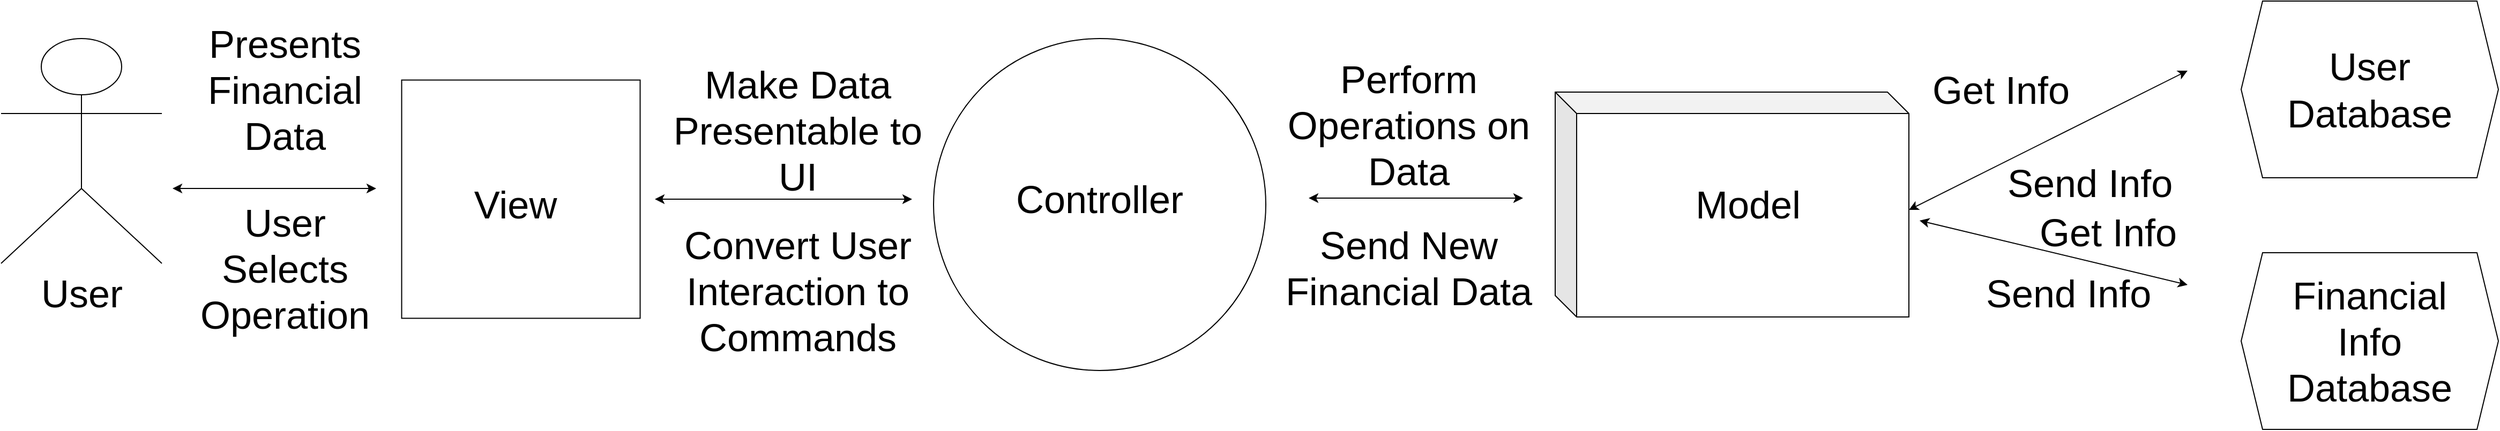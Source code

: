 <mxfile version="22.0.4" type="device">
  <diagram name="Page-1" id="74b105a0-9070-1c63-61bc-23e55f88626e">
    <mxGraphModel dx="3447" dy="1567" grid="1" gridSize="10" guides="1" tooltips="1" connect="1" arrows="1" fold="1" page="1" pageScale="1.5" pageWidth="1169" pageHeight="826" background="none" math="0" shadow="0">
      <root>
        <mxCell id="0" style=";html=1;" />
        <mxCell id="1" style=";html=1;" parent="0" />
        <mxCell id="x6OoS2rPGkejVevYecvU-1" value="&lt;font style=&quot;font-size: 36px;&quot;&gt;User&lt;/font&gt;" style="shape=umlActor;verticalLabelPosition=bottom;verticalAlign=top;html=1;outlineConnect=0;" vertex="1" parent="1">
          <mxGeometry x="390" y="450" width="150" height="210" as="geometry" />
        </mxCell>
        <mxCell id="x6OoS2rPGkejVevYecvU-2" value="" style="endArrow=classic;startArrow=classic;html=1;rounded=0;" edge="1" parent="1">
          <mxGeometry width="50" height="50" relative="1" as="geometry">
            <mxPoint x="550" y="590" as="sourcePoint" />
            <mxPoint x="740" y="590" as="targetPoint" />
          </mxGeometry>
        </mxCell>
        <mxCell id="x6OoS2rPGkejVevYecvU-7" value="" style="endArrow=classic;startArrow=classic;html=1;rounded=0;" edge="1" parent="1">
          <mxGeometry width="50" height="50" relative="1" as="geometry">
            <mxPoint x="1000" y="600" as="sourcePoint" />
            <mxPoint x="1240" y="600" as="targetPoint" />
          </mxGeometry>
        </mxCell>
        <mxCell id="x6OoS2rPGkejVevYecvU-9" value="" style="ellipse;whiteSpace=wrap;html=1;aspect=fixed;" vertex="1" parent="1">
          <mxGeometry x="1260" y="450" width="310" height="310" as="geometry" />
        </mxCell>
        <mxCell id="x6OoS2rPGkejVevYecvU-12" value="&lt;font style=&quot;font-size: 36px;&quot;&gt;Controller&lt;/font&gt;" style="text;html=1;strokeColor=none;fillColor=none;align=center;verticalAlign=middle;whiteSpace=wrap;rounded=0;" vertex="1" parent="1">
          <mxGeometry x="1385" y="585" width="60" height="30" as="geometry" />
        </mxCell>
        <mxCell id="x6OoS2rPGkejVevYecvU-13" value="" style="endArrow=classic;startArrow=classic;html=1;rounded=0;" edge="1" parent="1">
          <mxGeometry width="50" height="50" relative="1" as="geometry">
            <mxPoint x="1610" y="599" as="sourcePoint" />
            <mxPoint x="1810" y="599" as="targetPoint" />
          </mxGeometry>
        </mxCell>
        <mxCell id="x6OoS2rPGkejVevYecvU-14" value="" style="shape=cube;whiteSpace=wrap;html=1;boundedLbl=1;backgroundOutline=1;darkOpacity=0.05;darkOpacity2=0.1;" vertex="1" parent="1">
          <mxGeometry x="1840" y="500" width="330" height="210" as="geometry" />
        </mxCell>
        <mxCell id="x6OoS2rPGkejVevYecvU-15" value="&lt;font style=&quot;font-size: 36px;&quot;&gt;Model&lt;/font&gt;" style="text;html=1;strokeColor=none;fillColor=none;align=center;verticalAlign=middle;whiteSpace=wrap;rounded=0;" vertex="1" parent="1">
          <mxGeometry x="1990" y="590" width="60" height="30" as="geometry" />
        </mxCell>
        <mxCell id="x6OoS2rPGkejVevYecvU-17" value="" style="endArrow=classic;startArrow=classic;html=1;rounded=0;" edge="1" parent="1">
          <mxGeometry width="50" height="50" relative="1" as="geometry">
            <mxPoint x="2170" y="610" as="sourcePoint" />
            <mxPoint x="2430" y="480" as="targetPoint" />
          </mxGeometry>
        </mxCell>
        <mxCell id="x6OoS2rPGkejVevYecvU-18" value="" style="endArrow=classic;startArrow=classic;html=1;rounded=0;" edge="1" parent="1">
          <mxGeometry width="50" height="50" relative="1" as="geometry">
            <mxPoint x="2180" y="620" as="sourcePoint" />
            <mxPoint x="2430" y="680" as="targetPoint" />
          </mxGeometry>
        </mxCell>
        <mxCell id="x6OoS2rPGkejVevYecvU-20" value="" style="shape=hexagon;perimeter=hexagonPerimeter2;whiteSpace=wrap;html=1;fixedSize=1;" vertex="1" parent="1">
          <mxGeometry x="2480" y="415" width="240" height="165" as="geometry" />
        </mxCell>
        <mxCell id="x6OoS2rPGkejVevYecvU-21" value="" style="shape=hexagon;perimeter=hexagonPerimeter2;whiteSpace=wrap;html=1;fixedSize=1;" vertex="1" parent="1">
          <mxGeometry x="2480" y="650" width="240" height="165" as="geometry" />
        </mxCell>
        <mxCell id="x6OoS2rPGkejVevYecvU-22" value="&lt;font style=&quot;font-size: 36px;&quot;&gt;User Database&lt;/font&gt;" style="text;html=1;strokeColor=none;fillColor=none;align=center;verticalAlign=middle;whiteSpace=wrap;rounded=0;" vertex="1" parent="1">
          <mxGeometry x="2570" y="482.5" width="60" height="30" as="geometry" />
        </mxCell>
        <mxCell id="x6OoS2rPGkejVevYecvU-23" value="&lt;font style=&quot;font-size: 36px;&quot;&gt;Financial Info Database&lt;/font&gt;" style="text;html=1;strokeColor=none;fillColor=none;align=center;verticalAlign=middle;whiteSpace=wrap;rounded=0;" vertex="1" parent="1">
          <mxGeometry x="2570" y="717.5" width="60" height="30" as="geometry" />
        </mxCell>
        <mxCell id="x6OoS2rPGkejVevYecvU-24" value="" style="whiteSpace=wrap;html=1;aspect=fixed;" vertex="1" parent="1">
          <mxGeometry x="763.75" y="488.75" width="222.5" height="222.5" as="geometry" />
        </mxCell>
        <mxCell id="x6OoS2rPGkejVevYecvU-25" value="&lt;font style=&quot;font-size: 36px;&quot;&gt;View&lt;/font&gt;" style="text;html=1;strokeColor=none;fillColor=none;align=center;verticalAlign=middle;whiteSpace=wrap;rounded=0;" vertex="1" parent="1">
          <mxGeometry x="840" y="590" width="60" height="30" as="geometry" />
        </mxCell>
        <mxCell id="x6OoS2rPGkejVevYecvU-26" value="&lt;font style=&quot;font-size: 36px;&quot;&gt;Presents Financial Data&lt;/font&gt;" style="text;html=1;strokeColor=none;fillColor=none;align=center;verticalAlign=middle;whiteSpace=wrap;rounded=0;" vertex="1" parent="1">
          <mxGeometry x="580" y="482.5" width="150" height="30" as="geometry" />
        </mxCell>
        <mxCell id="x6OoS2rPGkejVevYecvU-27" value="&lt;font style=&quot;font-size: 36px;&quot;&gt;User Selects Operation&lt;/font&gt;" style="text;html=1;strokeColor=none;fillColor=none;align=center;verticalAlign=middle;whiteSpace=wrap;rounded=0;" vertex="1" parent="1">
          <mxGeometry x="625" y="650" width="60" height="30" as="geometry" />
        </mxCell>
        <mxCell id="x6OoS2rPGkejVevYecvU-28" value="&lt;div style=&quot;text-align: center;&quot;&gt;&lt;span style=&quot;background-color: initial; font-size: 36px;&quot;&gt;Perform Operations on Data&lt;/span&gt;&lt;/div&gt;" style="text;whiteSpace=wrap;html=1;" vertex="1" parent="1">
          <mxGeometry x="1580" y="460" width="245" height="125" as="geometry" />
        </mxCell>
        <mxCell id="x6OoS2rPGkejVevYecvU-29" style="edgeStyle=orthogonalEdgeStyle;rounded=0;orthogonalLoop=1;jettySize=auto;html=1;exitX=0.5;exitY=1;exitDx=0;exitDy=0;" edge="1" parent="1" source="x6OoS2rPGkejVevYecvU-12" target="x6OoS2rPGkejVevYecvU-12">
          <mxGeometry relative="1" as="geometry" />
        </mxCell>
        <mxCell id="x6OoS2rPGkejVevYecvU-32" value="&lt;div style=&quot;text-align: center;&quot;&gt;&lt;span style=&quot;background-color: initial; font-size: 36px;&quot;&gt;Send New Financial Data&lt;/span&gt;&lt;/div&gt;" style="text;whiteSpace=wrap;html=1;" vertex="1" parent="1">
          <mxGeometry x="1580" y="615" width="245" height="125" as="geometry" />
        </mxCell>
        <mxCell id="x6OoS2rPGkejVevYecvU-33" value="&lt;div style=&quot;text-align: center;&quot;&gt;&lt;span style=&quot;background-color: initial; font-size: 36px;&quot;&gt;Send Info&lt;/span&gt;&lt;/div&gt;" style="text;whiteSpace=wrap;html=1;" vertex="1" parent="1">
          <mxGeometry x="2260" y="557" width="245" height="125" as="geometry" />
        </mxCell>
        <mxCell id="x6OoS2rPGkejVevYecvU-34" value="&lt;div style=&quot;text-align: center;&quot;&gt;&lt;span style=&quot;background-color: initial; font-size: 36px;&quot;&gt;Get Info&lt;/span&gt;&lt;/div&gt;" style="text;whiteSpace=wrap;html=1;" vertex="1" parent="1">
          <mxGeometry x="2190" y="470" width="245" height="125" as="geometry" />
        </mxCell>
        <mxCell id="x6OoS2rPGkejVevYecvU-35" value="&lt;div style=&quot;text-align: center;&quot;&gt;&lt;span style=&quot;background-color: initial; font-size: 36px;&quot;&gt;Get Info&lt;/span&gt;&lt;/div&gt;" style="text;whiteSpace=wrap;html=1;" vertex="1" parent="1">
          <mxGeometry x="2290" y="602.5" width="245" height="125" as="geometry" />
        </mxCell>
        <mxCell id="x6OoS2rPGkejVevYecvU-36" value="&lt;div style=&quot;text-align: center;&quot;&gt;&lt;span style=&quot;background-color: initial; font-size: 36px;&quot;&gt;Send Info&lt;/span&gt;&lt;/div&gt;" style="text;whiteSpace=wrap;html=1;" vertex="1" parent="1">
          <mxGeometry x="2240" y="660" width="245" height="125" as="geometry" />
        </mxCell>
        <mxCell id="x6OoS2rPGkejVevYecvU-37" value="&lt;div style=&quot;text-align: center;&quot;&gt;&lt;span style=&quot;font-size: 36px;&quot;&gt;Make Data Presentable to UI&lt;/span&gt;&lt;/div&gt;" style="text;whiteSpace=wrap;html=1;" vertex="1" parent="1">
          <mxGeometry x="1010" y="465" width="245" height="125" as="geometry" />
        </mxCell>
        <mxCell id="x6OoS2rPGkejVevYecvU-38" value="&lt;div style=&quot;text-align: center;&quot;&gt;&lt;span style=&quot;background-color: initial; font-size: 36px;&quot;&gt;Convert User Interaction to Commands&lt;/span&gt;&lt;/div&gt;" style="text;whiteSpace=wrap;html=1;" vertex="1" parent="1">
          <mxGeometry x="1010" y="615" width="245" height="125" as="geometry" />
        </mxCell>
      </root>
    </mxGraphModel>
  </diagram>
</mxfile>
